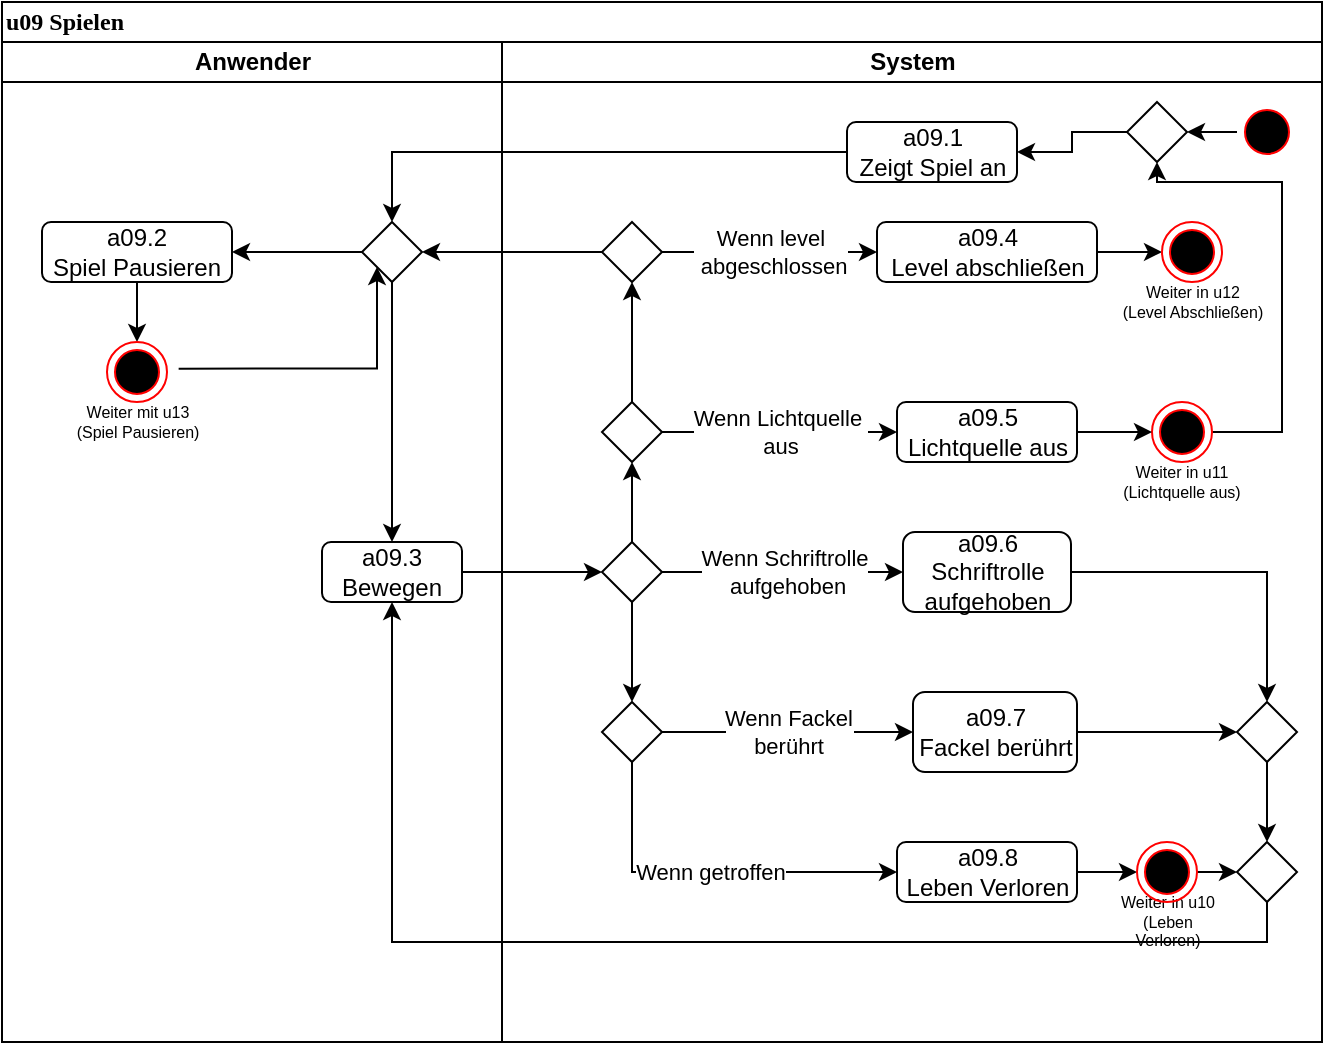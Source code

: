 <mxfile version="22.0.8" type="github">
  <diagram name="Seite-1" id="beppHXPCSBncRroZZROe">
    <mxGraphModel dx="989" dy="501" grid="1" gridSize="10" guides="1" tooltips="1" connect="1" arrows="1" fold="1" page="1" pageScale="1" pageWidth="827" pageHeight="1169" math="0" shadow="0">
      <root>
        <mxCell id="0" />
        <mxCell id="1" parent="0" />
        <mxCell id="D15QKk4ikK3wPIelzojk-1" value="u09 Spielen" style="swimlane;html=1;childLayout=stackLayout;startSize=20;rounded=0;shadow=0;comic=0;labelBackgroundColor=none;strokeWidth=1;fontFamily=Verdana;fontSize=12;align=left;" parent="1" vertex="1">
          <mxGeometry x="40" y="20" width="660" height="520" as="geometry" />
        </mxCell>
        <mxCell id="D15QKk4ikK3wPIelzojk-2" value="Anwender" style="swimlane;html=1;startSize=20;" parent="D15QKk4ikK3wPIelzojk-1" vertex="1">
          <mxGeometry y="20" width="250" height="500" as="geometry">
            <mxRectangle y="20" width="40" height="280" as="alternateBounds" />
          </mxGeometry>
        </mxCell>
        <mxCell id="D15QKk4ikK3wPIelzojk-3" value="a09.3&lt;div&gt;Bewegen&lt;/div&gt;" style="rounded=1;whiteSpace=wrap;html=1;" parent="D15QKk4ikK3wPIelzojk-2" vertex="1">
          <mxGeometry x="160" y="250" width="70" height="30" as="geometry" />
        </mxCell>
        <mxCell id="knTTwI4g2bbmNOiAuJ_e-7" style="edgeStyle=orthogonalEdgeStyle;rounded=0;orthogonalLoop=1;jettySize=auto;html=1;exitX=0.5;exitY=1;exitDx=0;exitDy=0;entryX=0.5;entryY=0;entryDx=0;entryDy=0;" edge="1" parent="D15QKk4ikK3wPIelzojk-2" source="D15QKk4ikK3wPIelzojk-7" target="AxLiDEijD6XnTWHU-mo1-1">
          <mxGeometry relative="1" as="geometry" />
        </mxCell>
        <mxCell id="D15QKk4ikK3wPIelzojk-7" value="&lt;div&gt;a09.2&lt;/div&gt;&lt;div&gt;Spiel Pausieren&lt;/div&gt;" style="rounded=1;whiteSpace=wrap;html=1;" parent="D15QKk4ikK3wPIelzojk-2" vertex="1">
          <mxGeometry x="20" y="90" width="95" height="30" as="geometry" />
        </mxCell>
        <mxCell id="D15QKk4ikK3wPIelzojk-11" value="Weiter mit u13&lt;br&gt;(Spiel Pausieren)" style="text;html=1;strokeColor=none;fillColor=none;align=center;verticalAlign=middle;whiteSpace=wrap;rounded=0;fontSize=8;" parent="D15QKk4ikK3wPIelzojk-2" vertex="1">
          <mxGeometry x="27.5" y="180" width="80" height="20" as="geometry" />
        </mxCell>
        <mxCell id="AxLiDEijD6XnTWHU-mo1-1" value="" style="ellipse;html=1;shape=endState;fillColor=#000000;strokeColor=#ff0000;" parent="D15QKk4ikK3wPIelzojk-2" vertex="1">
          <mxGeometry x="52.5" y="150" width="30" height="30" as="geometry" />
        </mxCell>
        <mxCell id="knTTwI4g2bbmNOiAuJ_e-6" style="edgeStyle=orthogonalEdgeStyle;rounded=0;orthogonalLoop=1;jettySize=auto;html=1;exitX=0;exitY=0.5;exitDx=0;exitDy=0;entryX=1;entryY=0.5;entryDx=0;entryDy=0;" edge="1" parent="D15QKk4ikK3wPIelzojk-2" source="D15QKk4ikK3wPIelzojk-29" target="D15QKk4ikK3wPIelzojk-7">
          <mxGeometry relative="1" as="geometry" />
        </mxCell>
        <mxCell id="knTTwI4g2bbmNOiAuJ_e-9" style="edgeStyle=orthogonalEdgeStyle;rounded=0;orthogonalLoop=1;jettySize=auto;html=1;exitX=0.5;exitY=1;exitDx=0;exitDy=0;entryX=0.5;entryY=0;entryDx=0;entryDy=0;" edge="1" parent="D15QKk4ikK3wPIelzojk-2" source="D15QKk4ikK3wPIelzojk-29" target="D15QKk4ikK3wPIelzojk-3">
          <mxGeometry relative="1" as="geometry" />
        </mxCell>
        <mxCell id="D15QKk4ikK3wPIelzojk-29" value="" style="rhombus;whiteSpace=wrap;html=1;" parent="D15QKk4ikK3wPIelzojk-2" vertex="1">
          <mxGeometry x="180" y="90" width="30" height="30" as="geometry" />
        </mxCell>
        <mxCell id="knTTwI4g2bbmNOiAuJ_e-10" style="edgeStyle=orthogonalEdgeStyle;rounded=0;orthogonalLoop=1;jettySize=auto;html=1;exitX=1.194;exitY=0.444;exitDx=0;exitDy=0;entryX=0;entryY=1;entryDx=0;entryDy=0;exitPerimeter=0;" edge="1" parent="D15QKk4ikK3wPIelzojk-2" source="AxLiDEijD6XnTWHU-mo1-1" target="D15QKk4ikK3wPIelzojk-29">
          <mxGeometry relative="1" as="geometry">
            <mxPoint x="60" y="182.5" as="sourcePoint" />
            <mxPoint x="165" y="130" as="targetPoint" />
          </mxGeometry>
        </mxCell>
        <mxCell id="D15QKk4ikK3wPIelzojk-14" value="System" style="swimlane;html=1;startSize=20;" parent="D15QKk4ikK3wPIelzojk-1" vertex="1">
          <mxGeometry x="250" y="20" width="410" height="500" as="geometry" />
        </mxCell>
        <mxCell id="knTTwI4g2bbmNOiAuJ_e-29" style="edgeStyle=orthogonalEdgeStyle;rounded=0;orthogonalLoop=1;jettySize=auto;html=1;exitX=0;exitY=0.5;exitDx=0;exitDy=0;entryX=1;entryY=0.5;entryDx=0;entryDy=0;" edge="1" parent="D15QKk4ikK3wPIelzojk-14" source="D15QKk4ikK3wPIelzojk-15" target="D15QKk4ikK3wPIelzojk-44">
          <mxGeometry relative="1" as="geometry" />
        </mxCell>
        <mxCell id="D15QKk4ikK3wPIelzojk-15" value="" style="ellipse;html=1;shape=startState;fillColor=#000000;strokeColor=#ff0000;" parent="D15QKk4ikK3wPIelzojk-14" vertex="1">
          <mxGeometry x="367.5" y="30" width="30" height="30" as="geometry" />
        </mxCell>
        <mxCell id="D15QKk4ikK3wPIelzojk-16" value="&lt;div&gt;a09.1&lt;/div&gt;&lt;div&gt;Zeigt Spiel an&lt;/div&gt;" style="rounded=1;whiteSpace=wrap;html=1;" parent="D15QKk4ikK3wPIelzojk-14" vertex="1">
          <mxGeometry x="172.5" y="40" width="85" height="30" as="geometry" />
        </mxCell>
        <mxCell id="knTTwI4g2bbmNOiAuJ_e-22" style="edgeStyle=orthogonalEdgeStyle;rounded=0;orthogonalLoop=1;jettySize=auto;html=1;exitX=1;exitY=0.5;exitDx=0;exitDy=0;entryX=0;entryY=0.5;entryDx=0;entryDy=0;" edge="1" parent="D15QKk4ikK3wPIelzojk-14" source="D15QKk4ikK3wPIelzojk-19" target="AxLiDEijD6XnTWHU-mo1-2">
          <mxGeometry relative="1" as="geometry" />
        </mxCell>
        <mxCell id="D15QKk4ikK3wPIelzojk-19" value="&lt;div&gt;a09.8&lt;/div&gt;&lt;div&gt;Leben Verloren&lt;/div&gt;" style="rounded=1;whiteSpace=wrap;html=1;" parent="D15QKk4ikK3wPIelzojk-14" vertex="1">
          <mxGeometry x="197.5" y="400" width="90" height="30" as="geometry" />
        </mxCell>
        <mxCell id="knTTwI4g2bbmNOiAuJ_e-15" style="edgeStyle=orthogonalEdgeStyle;rounded=0;orthogonalLoop=1;jettySize=auto;html=1;exitX=0.5;exitY=0;exitDx=0;exitDy=0;entryX=0.5;entryY=1;entryDx=0;entryDy=0;" edge="1" parent="D15QKk4ikK3wPIelzojk-14" source="D15QKk4ikK3wPIelzojk-24" target="D15QKk4ikK3wPIelzojk-13">
          <mxGeometry relative="1" as="geometry" />
        </mxCell>
        <mxCell id="knTTwI4g2bbmNOiAuJ_e-52" style="edgeStyle=orthogonalEdgeStyle;rounded=0;orthogonalLoop=1;jettySize=auto;html=1;exitX=0.5;exitY=1;exitDx=0;exitDy=0;entryX=0.5;entryY=0;entryDx=0;entryDy=0;" edge="1" parent="D15QKk4ikK3wPIelzojk-14" source="D15QKk4ikK3wPIelzojk-24" target="knTTwI4g2bbmNOiAuJ_e-34">
          <mxGeometry relative="1" as="geometry" />
        </mxCell>
        <mxCell id="D15QKk4ikK3wPIelzojk-24" value="" style="rhombus;whiteSpace=wrap;html=1;" parent="D15QKk4ikK3wPIelzojk-14" vertex="1">
          <mxGeometry x="50" y="250" width="30" height="30" as="geometry" />
        </mxCell>
        <mxCell id="knTTwI4g2bbmNOiAuJ_e-26" style="edgeStyle=orthogonalEdgeStyle;rounded=0;orthogonalLoop=1;jettySize=auto;html=1;exitX=1;exitY=0.5;exitDx=0;exitDy=0;entryX=0;entryY=0.5;entryDx=0;entryDy=0;" edge="1" parent="D15QKk4ikK3wPIelzojk-14" source="D15QKk4ikK3wPIelzojk-31" target="AxLiDEijD6XnTWHU-mo1-3">
          <mxGeometry relative="1" as="geometry" />
        </mxCell>
        <mxCell id="D15QKk4ikK3wPIelzojk-31" value="&lt;div&gt;a09.4&lt;/div&gt;&lt;div&gt;Level abschließen&lt;/div&gt;" style="rounded=1;whiteSpace=wrap;html=1;" parent="D15QKk4ikK3wPIelzojk-14" vertex="1">
          <mxGeometry x="187.5" y="90" width="110" height="30" as="geometry" />
        </mxCell>
        <mxCell id="D15QKk4ikK3wPIelzojk-40" value="Weiter in u10&lt;br&gt;(Leben Verloren)" style="text;html=1;strokeColor=none;fillColor=none;align=center;verticalAlign=middle;whiteSpace=wrap;rounded=0;fontSize=8;" parent="D15QKk4ikK3wPIelzojk-14" vertex="1">
          <mxGeometry x="302.5" y="430" width="60" height="20" as="geometry" />
        </mxCell>
        <mxCell id="D15QKk4ikK3wPIelzojk-41" value="Weiter in u11&lt;br&gt;(Lichtquelle aus)" style="text;html=1;strokeColor=none;fillColor=none;align=center;verticalAlign=middle;whiteSpace=wrap;rounded=0;fontSize=8;" parent="D15QKk4ikK3wPIelzojk-14" vertex="1">
          <mxGeometry x="306.25" y="210" width="67.5" height="20" as="geometry" />
        </mxCell>
        <mxCell id="D15QKk4ikK3wPIelzojk-42" value="Weiter in u12&lt;br&gt;(Level Abschließen)" style="text;html=1;strokeColor=none;fillColor=none;align=center;verticalAlign=middle;whiteSpace=wrap;rounded=0;fontSize=8;" parent="D15QKk4ikK3wPIelzojk-14" vertex="1">
          <mxGeometry x="308.75" y="120" width="72.5" height="20" as="geometry" />
        </mxCell>
        <mxCell id="knTTwI4g2bbmNOiAuJ_e-31" style="edgeStyle=orthogonalEdgeStyle;rounded=0;orthogonalLoop=1;jettySize=auto;html=1;exitX=0;exitY=0.5;exitDx=0;exitDy=0;entryX=1;entryY=0.5;entryDx=0;entryDy=0;" edge="1" parent="D15QKk4ikK3wPIelzojk-14" source="D15QKk4ikK3wPIelzojk-44" target="D15QKk4ikK3wPIelzojk-16">
          <mxGeometry relative="1" as="geometry" />
        </mxCell>
        <mxCell id="D15QKk4ikK3wPIelzojk-44" value="" style="rhombus;whiteSpace=wrap;html=1;rotation=0;" parent="D15QKk4ikK3wPIelzojk-14" vertex="1">
          <mxGeometry x="312.5" y="30" width="30" height="30" as="geometry" />
        </mxCell>
        <mxCell id="knTTwI4g2bbmNOiAuJ_e-96" style="edgeStyle=orthogonalEdgeStyle;rounded=0;orthogonalLoop=1;jettySize=auto;html=1;exitX=1;exitY=0.5;exitDx=0;exitDy=0;entryX=0;entryY=0.5;entryDx=0;entryDy=0;" edge="1" parent="D15QKk4ikK3wPIelzojk-14" source="AxLiDEijD6XnTWHU-mo1-2" target="knTTwI4g2bbmNOiAuJ_e-95">
          <mxGeometry relative="1" as="geometry" />
        </mxCell>
        <mxCell id="AxLiDEijD6XnTWHU-mo1-2" value="" style="ellipse;html=1;shape=endState;fillColor=#000000;strokeColor=#ff0000;" parent="D15QKk4ikK3wPIelzojk-14" vertex="1">
          <mxGeometry x="317.5" y="400" width="30" height="30" as="geometry" />
        </mxCell>
        <mxCell id="AxLiDEijD6XnTWHU-mo1-3" value="" style="ellipse;html=1;shape=endState;fillColor=#000000;strokeColor=#ff0000;" parent="D15QKk4ikK3wPIelzojk-14" vertex="1">
          <mxGeometry x="330" y="90" width="30" height="30" as="geometry" />
        </mxCell>
        <mxCell id="knTTwI4g2bbmNOiAuJ_e-30" style="edgeStyle=orthogonalEdgeStyle;rounded=0;orthogonalLoop=1;jettySize=auto;html=1;exitX=1;exitY=0.5;exitDx=0;exitDy=0;entryX=0.5;entryY=1;entryDx=0;entryDy=0;" edge="1" parent="D15QKk4ikK3wPIelzojk-14" source="AxLiDEijD6XnTWHU-mo1-4" target="D15QKk4ikK3wPIelzojk-44">
          <mxGeometry relative="1" as="geometry">
            <Array as="points">
              <mxPoint x="390" y="195" />
              <mxPoint x="390" y="70" />
              <mxPoint x="327" y="70" />
            </Array>
          </mxGeometry>
        </mxCell>
        <mxCell id="AxLiDEijD6XnTWHU-mo1-4" value="" style="ellipse;html=1;shape=endState;fillColor=#000000;strokeColor=#ff0000;" parent="D15QKk4ikK3wPIelzojk-14" vertex="1">
          <mxGeometry x="325" y="180" width="30" height="30" as="geometry" />
        </mxCell>
        <mxCell id="knTTwI4g2bbmNOiAuJ_e-23" style="edgeStyle=orthogonalEdgeStyle;rounded=0;orthogonalLoop=1;jettySize=auto;html=1;exitX=1;exitY=0.5;exitDx=0;exitDy=0;entryX=0;entryY=0.5;entryDx=0;entryDy=0;" edge="1" parent="D15QKk4ikK3wPIelzojk-14" source="D15QKk4ikK3wPIelzojk-28" target="AxLiDEijD6XnTWHU-mo1-4">
          <mxGeometry relative="1" as="geometry" />
        </mxCell>
        <mxCell id="D15QKk4ikK3wPIelzojk-28" value="&lt;div&gt;a09.5&lt;/div&gt;&lt;div&gt;Lichtquelle aus&lt;/div&gt;" style="rounded=1;whiteSpace=wrap;html=1;" parent="D15QKk4ikK3wPIelzojk-14" vertex="1">
          <mxGeometry x="197.5" y="180" width="90" height="30" as="geometry" />
        </mxCell>
        <mxCell id="knTTwI4g2bbmNOiAuJ_e-16" style="edgeStyle=orthogonalEdgeStyle;rounded=0;orthogonalLoop=1;jettySize=auto;html=1;exitX=0.5;exitY=0;exitDx=0;exitDy=0;entryX=0.5;entryY=1;entryDx=0;entryDy=0;" edge="1" parent="D15QKk4ikK3wPIelzojk-14" source="D15QKk4ikK3wPIelzojk-13" target="D15QKk4ikK3wPIelzojk-6">
          <mxGeometry relative="1" as="geometry" />
        </mxCell>
        <mxCell id="D15QKk4ikK3wPIelzojk-13" value="" style="rhombus;whiteSpace=wrap;html=1;rotation=0;" parent="D15QKk4ikK3wPIelzojk-14" vertex="1">
          <mxGeometry x="50" y="180" width="30" height="30" as="geometry" />
        </mxCell>
        <mxCell id="D15QKk4ikK3wPIelzojk-6" value="" style="rhombus;whiteSpace=wrap;html=1;rotation=0;" parent="D15QKk4ikK3wPIelzojk-14" vertex="1">
          <mxGeometry x="50" y="90" width="30" height="30" as="geometry" />
        </mxCell>
        <mxCell id="D15QKk4ikK3wPIelzojk-32" value="" style="endArrow=classic;html=1;rounded=0;entryX=0;entryY=0.5;entryDx=0;entryDy=0;exitX=1;exitY=0.5;exitDx=0;exitDy=0;" parent="D15QKk4ikK3wPIelzojk-14" source="D15QKk4ikK3wPIelzojk-6" target="D15QKk4ikK3wPIelzojk-31" edge="1">
          <mxGeometry relative="1" as="geometry">
            <mxPoint x="270" y="110" as="sourcePoint" />
            <mxPoint x="397.5" y="250" as="targetPoint" />
            <Array as="points" />
          </mxGeometry>
        </mxCell>
        <mxCell id="D15QKk4ikK3wPIelzojk-33" value="&lt;div&gt;Wenn level&lt;/div&gt;&lt;div&gt;&amp;nbsp;abgeschlossen&lt;/div&gt;" style="edgeLabel;resizable=0;html=1;align=center;verticalAlign=middle;" parent="D15QKk4ikK3wPIelzojk-32" connectable="0" vertex="1">
          <mxGeometry relative="1" as="geometry" />
        </mxCell>
        <mxCell id="D15QKk4ikK3wPIelzojk-25" value="" style="endArrow=classic;html=1;rounded=0;exitX=1;exitY=0.5;exitDx=0;exitDy=0;entryX=0;entryY=0.5;entryDx=0;entryDy=0;" parent="D15QKk4ikK3wPIelzojk-14" source="D15QKk4ikK3wPIelzojk-13" target="D15QKk4ikK3wPIelzojk-28" edge="1">
          <mxGeometry relative="1" as="geometry">
            <mxPoint x="530" y="500" as="sourcePoint" />
            <mxPoint x="640" y="405" as="targetPoint" />
          </mxGeometry>
        </mxCell>
        <mxCell id="D15QKk4ikK3wPIelzojk-26" value="&lt;div&gt;Wenn Lichtquelle&amp;nbsp;&lt;/div&gt;&lt;div&gt;aus &lt;/div&gt;" style="edgeLabel;resizable=0;html=1;align=center;verticalAlign=middle;" parent="D15QKk4ikK3wPIelzojk-25" connectable="0" vertex="1">
          <mxGeometry relative="1" as="geometry" />
        </mxCell>
        <mxCell id="knTTwI4g2bbmNOiAuJ_e-34" value="" style="rhombus;whiteSpace=wrap;html=1;" vertex="1" parent="D15QKk4ikK3wPIelzojk-14">
          <mxGeometry x="50" y="330" width="30" height="30" as="geometry" />
        </mxCell>
        <mxCell id="knTTwI4g2bbmNOiAuJ_e-99" style="edgeStyle=orthogonalEdgeStyle;rounded=0;orthogonalLoop=1;jettySize=auto;html=1;exitX=1;exitY=0.5;exitDx=0;exitDy=0;entryX=0.5;entryY=0;entryDx=0;entryDy=0;" edge="1" parent="D15QKk4ikK3wPIelzojk-14" source="knTTwI4g2bbmNOiAuJ_e-35" target="knTTwI4g2bbmNOiAuJ_e-97">
          <mxGeometry relative="1" as="geometry" />
        </mxCell>
        <mxCell id="knTTwI4g2bbmNOiAuJ_e-35" value="a09.6&lt;br&gt;Schriftrolle aufgehoben" style="rounded=1;whiteSpace=wrap;html=1;" vertex="1" parent="D15QKk4ikK3wPIelzojk-14">
          <mxGeometry x="200.5" y="245" width="84" height="40" as="geometry" />
        </mxCell>
        <mxCell id="knTTwI4g2bbmNOiAuJ_e-98" style="edgeStyle=orthogonalEdgeStyle;rounded=0;orthogonalLoop=1;jettySize=auto;html=1;exitX=1;exitY=0.5;exitDx=0;exitDy=0;entryX=0;entryY=0.5;entryDx=0;entryDy=0;" edge="1" parent="D15QKk4ikK3wPIelzojk-14" source="knTTwI4g2bbmNOiAuJ_e-36" target="knTTwI4g2bbmNOiAuJ_e-97">
          <mxGeometry relative="1" as="geometry" />
        </mxCell>
        <mxCell id="knTTwI4g2bbmNOiAuJ_e-36" value="&lt;div&gt;a09.7&lt;/div&gt;&lt;div&gt;Fackel berührt&lt;/div&gt;" style="rounded=1;whiteSpace=wrap;html=1;" vertex="1" parent="D15QKk4ikK3wPIelzojk-14">
          <mxGeometry x="205.5" y="325" width="82" height="40" as="geometry" />
        </mxCell>
        <mxCell id="knTTwI4g2bbmNOiAuJ_e-44" value="" style="endArrow=classic;html=1;rounded=0;exitX=1;exitY=0.5;exitDx=0;exitDy=0;entryX=0;entryY=0.5;entryDx=0;entryDy=0;" edge="1" parent="D15QKk4ikK3wPIelzojk-14" source="D15QKk4ikK3wPIelzojk-24" target="knTTwI4g2bbmNOiAuJ_e-35">
          <mxGeometry relative="1" as="geometry">
            <mxPoint x="80" y="320" as="sourcePoint" />
            <mxPoint x="180" y="320" as="targetPoint" />
          </mxGeometry>
        </mxCell>
        <mxCell id="knTTwI4g2bbmNOiAuJ_e-45" value="&lt;div&gt;Wenn Schriftrolle&lt;/div&gt;&lt;div&gt;&amp;nbsp;aufgehoben&lt;/div&gt;" style="edgeLabel;resizable=0;html=1;align=center;verticalAlign=middle;" connectable="0" vertex="1" parent="knTTwI4g2bbmNOiAuJ_e-44">
          <mxGeometry relative="1" as="geometry" />
        </mxCell>
        <mxCell id="knTTwI4g2bbmNOiAuJ_e-49" value="" style="endArrow=classic;html=1;rounded=0;exitX=1;exitY=0.5;exitDx=0;exitDy=0;entryX=0;entryY=0.5;entryDx=0;entryDy=0;" edge="1" parent="D15QKk4ikK3wPIelzojk-14" source="knTTwI4g2bbmNOiAuJ_e-34" target="knTTwI4g2bbmNOiAuJ_e-36">
          <mxGeometry relative="1" as="geometry">
            <mxPoint x="20" y="280" as="sourcePoint" />
            <mxPoint x="120" y="280" as="targetPoint" />
          </mxGeometry>
        </mxCell>
        <mxCell id="knTTwI4g2bbmNOiAuJ_e-50" value="Wenn Fackel &lt;br&gt;&lt;div&gt;berührt&lt;/div&gt;" style="edgeLabel;resizable=0;html=1;align=center;verticalAlign=middle;" connectable="0" vertex="1" parent="knTTwI4g2bbmNOiAuJ_e-49">
          <mxGeometry relative="1" as="geometry" />
        </mxCell>
        <mxCell id="knTTwI4g2bbmNOiAuJ_e-92" value="" style="endArrow=classic;html=1;rounded=0;exitX=0.5;exitY=1;exitDx=0;exitDy=0;entryX=0;entryY=0.5;entryDx=0;entryDy=0;" edge="1" parent="D15QKk4ikK3wPIelzojk-14" source="knTTwI4g2bbmNOiAuJ_e-34" target="D15QKk4ikK3wPIelzojk-19">
          <mxGeometry relative="1" as="geometry">
            <mxPoint x="70" y="414.66" as="sourcePoint" />
            <mxPoint x="170" y="414.66" as="targetPoint" />
            <Array as="points">
              <mxPoint x="65" y="415" />
            </Array>
          </mxGeometry>
        </mxCell>
        <mxCell id="knTTwI4g2bbmNOiAuJ_e-93" value="Wenn getroffen" style="edgeLabel;resizable=0;html=1;align=center;verticalAlign=middle;" connectable="0" vertex="1" parent="knTTwI4g2bbmNOiAuJ_e-92">
          <mxGeometry relative="1" as="geometry" />
        </mxCell>
        <mxCell id="knTTwI4g2bbmNOiAuJ_e-95" value="" style="rhombus;whiteSpace=wrap;html=1;" vertex="1" parent="D15QKk4ikK3wPIelzojk-14">
          <mxGeometry x="367.5" y="400" width="30" height="30" as="geometry" />
        </mxCell>
        <mxCell id="knTTwI4g2bbmNOiAuJ_e-100" style="edgeStyle=orthogonalEdgeStyle;rounded=0;orthogonalLoop=1;jettySize=auto;html=1;exitX=0.5;exitY=1;exitDx=0;exitDy=0;entryX=0.5;entryY=0;entryDx=0;entryDy=0;" edge="1" parent="D15QKk4ikK3wPIelzojk-14" source="knTTwI4g2bbmNOiAuJ_e-97" target="knTTwI4g2bbmNOiAuJ_e-95">
          <mxGeometry relative="1" as="geometry" />
        </mxCell>
        <mxCell id="knTTwI4g2bbmNOiAuJ_e-97" value="" style="rhombus;whiteSpace=wrap;html=1;" vertex="1" parent="D15QKk4ikK3wPIelzojk-14">
          <mxGeometry x="367.5" y="330" width="30" height="30" as="geometry" />
        </mxCell>
        <mxCell id="knTTwI4g2bbmNOiAuJ_e-8" style="edgeStyle=orthogonalEdgeStyle;rounded=0;orthogonalLoop=1;jettySize=auto;html=1;exitX=0;exitY=0.5;exitDx=0;exitDy=0;entryX=0.5;entryY=0;entryDx=0;entryDy=0;" edge="1" parent="D15QKk4ikK3wPIelzojk-1" source="D15QKk4ikK3wPIelzojk-16" target="D15QKk4ikK3wPIelzojk-29">
          <mxGeometry relative="1" as="geometry" />
        </mxCell>
        <mxCell id="knTTwI4g2bbmNOiAuJ_e-14" style="edgeStyle=orthogonalEdgeStyle;rounded=0;orthogonalLoop=1;jettySize=auto;html=1;exitX=1;exitY=0.5;exitDx=0;exitDy=0;entryX=0;entryY=0.5;entryDx=0;entryDy=0;" edge="1" parent="D15QKk4ikK3wPIelzojk-1" source="D15QKk4ikK3wPIelzojk-3" target="D15QKk4ikK3wPIelzojk-24">
          <mxGeometry relative="1" as="geometry" />
        </mxCell>
        <mxCell id="knTTwI4g2bbmNOiAuJ_e-20" style="edgeStyle=orthogonalEdgeStyle;rounded=0;orthogonalLoop=1;jettySize=auto;html=1;exitX=0;exitY=0.5;exitDx=0;exitDy=0;entryX=1;entryY=0.5;entryDx=0;entryDy=0;" edge="1" parent="D15QKk4ikK3wPIelzojk-1" source="D15QKk4ikK3wPIelzojk-6" target="D15QKk4ikK3wPIelzojk-29">
          <mxGeometry relative="1" as="geometry" />
        </mxCell>
        <mxCell id="knTTwI4g2bbmNOiAuJ_e-101" style="edgeStyle=orthogonalEdgeStyle;rounded=0;orthogonalLoop=1;jettySize=auto;html=1;exitX=0.5;exitY=1;exitDx=0;exitDy=0;entryX=0.5;entryY=1;entryDx=0;entryDy=0;" edge="1" parent="D15QKk4ikK3wPIelzojk-1" source="knTTwI4g2bbmNOiAuJ_e-95" target="D15QKk4ikK3wPIelzojk-3">
          <mxGeometry relative="1" as="geometry" />
        </mxCell>
      </root>
    </mxGraphModel>
  </diagram>
</mxfile>
